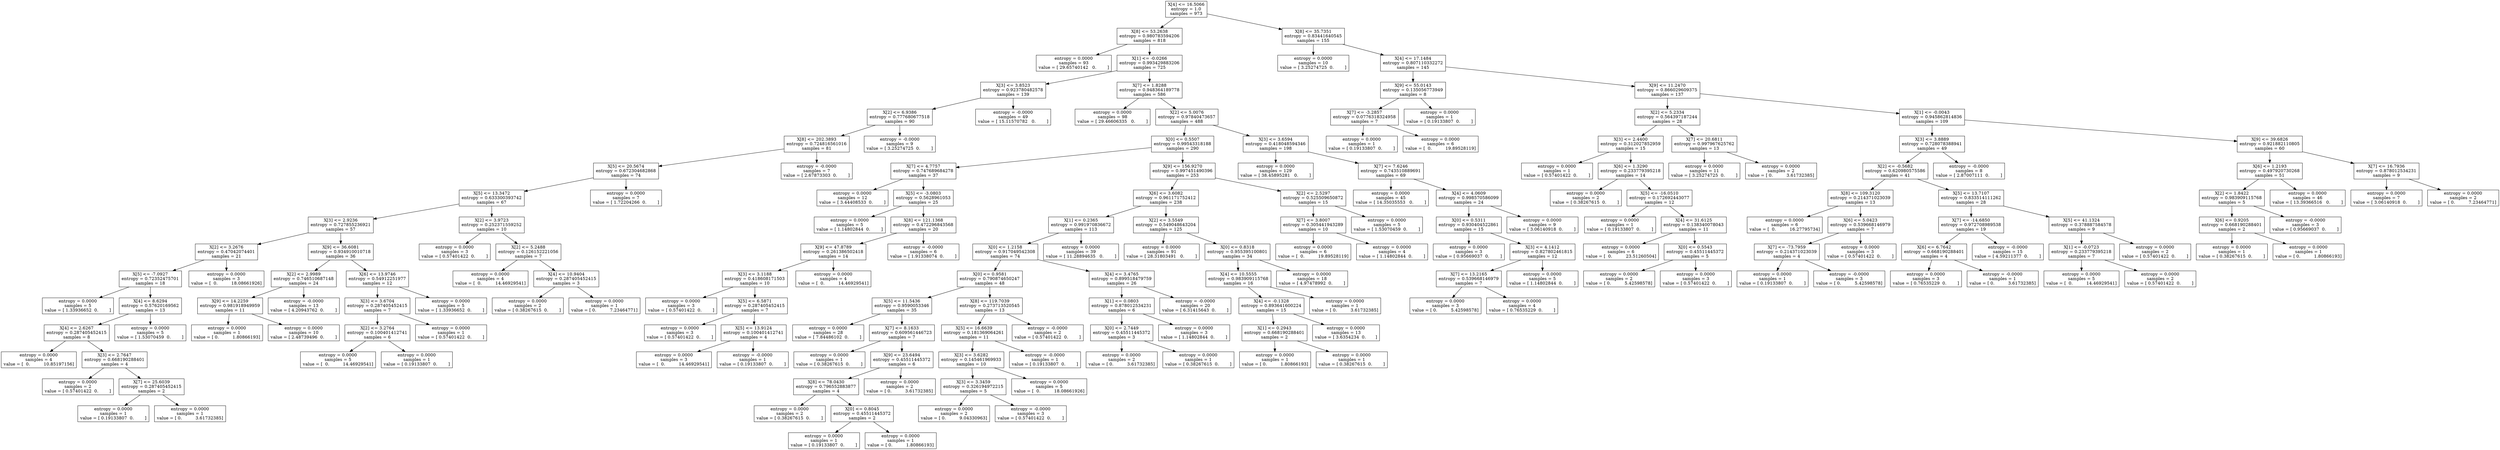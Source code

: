 digraph Tree {
0 [label="X[4] <= 16.5066\nentropy = 1.0\nsamples = 973", shape="box"] ;
1 [label="X[8] <= 53.2638\nentropy = 0.980783594206\nsamples = 818", shape="box"] ;
0 -> 1 ;
2 [label="entropy = 0.0000\nsamples = 93\nvalue = [ 29.65740142   0.        ]", shape="box"] ;
1 -> 2 ;
3 [label="X[1] <= -0.0266\nentropy = 0.993429883206\nsamples = 725", shape="box"] ;
1 -> 3 ;
4 [label="X[3] <= 3.8523\nentropy = 0.923780482578\nsamples = 139", shape="box"] ;
3 -> 4 ;
5 [label="X[2] <= 6.9386\nentropy = 0.777680677518\nsamples = 90", shape="box"] ;
4 -> 5 ;
6 [label="X[8] <= 202.3893\nentropy = 0.724816561016\nsamples = 81", shape="box"] ;
5 -> 6 ;
7 [label="X[5] <= 20.5674\nentropy = 0.672304682868\nsamples = 74", shape="box"] ;
6 -> 7 ;
8 [label="X[5] <= 13.3472\nentropy = 0.633300393742\nsamples = 67", shape="box"] ;
7 -> 8 ;
9 [label="X[3] <= 2.9236\nentropy = 0.727855236921\nsamples = 57", shape="box"] ;
8 -> 9 ;
10 [label="X[2] <= 3.2676\nentropy = 0.47042074401\nsamples = 21", shape="box"] ;
9 -> 10 ;
11 [label="X[5] <= -7.0927\nentropy = 0.72352475701\nsamples = 18", shape="box"] ;
10 -> 11 ;
12 [label="entropy = 0.0000\nsamples = 5\nvalue = [ 1.33936652  0.        ]", shape="box"] ;
11 -> 12 ;
13 [label="X[4] <= 8.6294\nentropy = 0.57620169562\nsamples = 13", shape="box"] ;
11 -> 13 ;
14 [label="X[4] <= 2.6267\nentropy = 0.287405452415\nsamples = 8", shape="box"] ;
13 -> 14 ;
15 [label="entropy = 0.0000\nsamples = 4\nvalue = [  0.          10.85197156]", shape="box"] ;
14 -> 15 ;
16 [label="X[3] <= 2.7647\nentropy = 0.668190288401\nsamples = 4", shape="box"] ;
14 -> 16 ;
17 [label="entropy = 0.0000\nsamples = 2\nvalue = [ 0.57401422  0.        ]", shape="box"] ;
16 -> 17 ;
18 [label="X[7] <= 25.6039\nentropy = 0.287405452415\nsamples = 2", shape="box"] ;
16 -> 18 ;
19 [label="entropy = 0.0000\nsamples = 1\nvalue = [ 0.19133807  0.        ]", shape="box"] ;
18 -> 19 ;
20 [label="entropy = 0.0000\nsamples = 1\nvalue = [ 0.          3.61732385]", shape="box"] ;
18 -> 20 ;
21 [label="entropy = 0.0000\nsamples = 5\nvalue = [ 1.53070459  0.        ]", shape="box"] ;
13 -> 21 ;
22 [label="entropy = 0.0000\nsamples = 3\nvalue = [  0.          18.08661926]", shape="box"] ;
10 -> 22 ;
23 [label="X[9] <= 36.6081\nentropy = 0.934910010718\nsamples = 36", shape="box"] ;
9 -> 23 ;
24 [label="X[2] <= 2.9989\nentropy = 0.746510687148\nsamples = 24", shape="box"] ;
23 -> 24 ;
25 [label="X[9] <= 14.2259\nentropy = 0.981918949959\nsamples = 11", shape="box"] ;
24 -> 25 ;
26 [label="entropy = 0.0000\nsamples = 1\nvalue = [ 0.          1.80866193]", shape="box"] ;
25 -> 26 ;
27 [label="entropy = 0.0000\nsamples = 10\nvalue = [ 2.48739496  0.        ]", shape="box"] ;
25 -> 27 ;
28 [label="entropy = -0.0000\nsamples = 13\nvalue = [ 4.20943762  0.        ]", shape="box"] ;
24 -> 28 ;
29 [label="X[6] <= 13.9746\nentropy = 0.54912251977\nsamples = 12", shape="box"] ;
23 -> 29 ;
30 [label="X[3] <= 3.6704\nentropy = 0.287405452415\nsamples = 7", shape="box"] ;
29 -> 30 ;
31 [label="X[2] <= 3.2764\nentropy = 0.100401412741\nsamples = 6", shape="box"] ;
30 -> 31 ;
32 [label="entropy = 0.0000\nsamples = 5\nvalue = [  0.          14.46929541]", shape="box"] ;
31 -> 32 ;
33 [label="entropy = 0.0000\nsamples = 1\nvalue = [ 0.19133807  0.        ]", shape="box"] ;
31 -> 33 ;
34 [label="entropy = 0.0000\nsamples = 1\nvalue = [ 0.57401422  0.        ]", shape="box"] ;
30 -> 34 ;
35 [label="entropy = 0.0000\nsamples = 5\nvalue = [ 1.33936652  0.        ]", shape="box"] ;
29 -> 35 ;
36 [label="X[2] <= 3.9723\nentropy = 0.252371559252\nsamples = 10", shape="box"] ;
8 -> 36 ;
37 [label="entropy = 0.0000\nsamples = 3\nvalue = [ 0.57401422  0.        ]", shape="box"] ;
36 -> 37 ;
38 [label="X[2] <= 5.2488\nentropy = 0.126152221056\nsamples = 7", shape="box"] ;
36 -> 38 ;
39 [label="entropy = 0.0000\nsamples = 4\nvalue = [  0.          14.46929541]", shape="box"] ;
38 -> 39 ;
40 [label="X[4] <= 10.9404\nentropy = 0.287405452415\nsamples = 3", shape="box"] ;
38 -> 40 ;
41 [label="entropy = 0.0000\nsamples = 2\nvalue = [ 0.38267615  0.        ]", shape="box"] ;
40 -> 41 ;
42 [label="entropy = 0.0000\nsamples = 1\nvalue = [ 0.          7.23464771]", shape="box"] ;
40 -> 42 ;
43 [label="entropy = 0.0000\nsamples = 7\nvalue = [ 1.72204266  0.        ]", shape="box"] ;
7 -> 43 ;
44 [label="entropy = -0.0000\nsamples = 7\nvalue = [ 2.67873303  0.        ]", shape="box"] ;
6 -> 44 ;
45 [label="entropy = -0.0000\nsamples = 9\nvalue = [ 3.25274725  0.        ]", shape="box"] ;
5 -> 45 ;
46 [label="entropy = -0.0000\nsamples = 49\nvalue = [ 15.11570782   0.        ]", shape="box"] ;
4 -> 46 ;
47 [label="X[7] <= 1.8288\nentropy = 0.948364189778\nsamples = 586", shape="box"] ;
3 -> 47 ;
48 [label="entropy = 0.0000\nsamples = 98\nvalue = [ 29.46606335   0.        ]", shape="box"] ;
47 -> 48 ;
49 [label="X[2] <= 5.0076\nentropy = 0.97840473657\nsamples = 488", shape="box"] ;
47 -> 49 ;
50 [label="X[0] <= 0.5507\nentropy = 0.99543318188\nsamples = 290", shape="box"] ;
49 -> 50 ;
51 [label="X[7] <= 4.7757\nentropy = 0.747689684278\nsamples = 37", shape="box"] ;
50 -> 51 ;
52 [label="entropy = 0.0000\nsamples = 12\nvalue = [ 3.44408533  0.        ]", shape="box"] ;
51 -> 52 ;
53 [label="X[5] <= -3.0803\nentropy = 0.5628961053\nsamples = 25", shape="box"] ;
51 -> 53 ;
54 [label="entropy = 0.0000\nsamples = 5\nvalue = [ 1.14802844  0.        ]", shape="box"] ;
53 -> 54 ;
55 [label="X[8] <= 121.1368\nentropy = 0.472296843568\nsamples = 20", shape="box"] ;
53 -> 55 ;
56 [label="X[9] <= 47.8789\nentropy = 0.261386502418\nsamples = 14", shape="box"] ;
55 -> 56 ;
57 [label="X[3] <= 3.1188\nentropy = 0.418608171503\nsamples = 10", shape="box"] ;
56 -> 57 ;
58 [label="entropy = 0.0000\nsamples = 3\nvalue = [ 0.57401422  0.        ]", shape="box"] ;
57 -> 58 ;
59 [label="X[5] <= 6.5871\nentropy = 0.287405452415\nsamples = 7", shape="box"] ;
57 -> 59 ;
60 [label="entropy = 0.0000\nsamples = 3\nvalue = [ 0.57401422  0.        ]", shape="box"] ;
59 -> 60 ;
61 [label="X[5] <= 13.9124\nentropy = 0.100401412741\nsamples = 4", shape="box"] ;
59 -> 61 ;
62 [label="entropy = 0.0000\nsamples = 3\nvalue = [  0.          14.46929541]", shape="box"] ;
61 -> 62 ;
63 [label="entropy = -0.0000\nsamples = 1\nvalue = [ 0.19133807  0.        ]", shape="box"] ;
61 -> 63 ;
64 [label="entropy = 0.0000\nsamples = 4\nvalue = [  0.          14.46929541]", shape="box"] ;
56 -> 64 ;
65 [label="entropy = -0.0000\nsamples = 6\nvalue = [ 1.91338074  0.        ]", shape="box"] ;
55 -> 65 ;
66 [label="X[9] <= 156.9270\nentropy = 0.997451490396\nsamples = 253", shape="box"] ;
50 -> 66 ;
67 [label="X[6] <= 3.6082\nentropy = 0.961171752412\nsamples = 238", shape="box"] ;
66 -> 67 ;
68 [label="X[1] <= 0.2365\nentropy = 0.991970836672\nsamples = 113", shape="box"] ;
67 -> 68 ;
69 [label="X[0] <= 1.2158\nentropy = 0.917049542308\nsamples = 74", shape="box"] ;
68 -> 69 ;
70 [label="X[0] <= 0.9581\nentropy = 0.790874650247\nsamples = 48", shape="box"] ;
69 -> 70 ;
71 [label="X[5] <= 11.5436\nentropy = 0.9590053346\nsamples = 35", shape="box"] ;
70 -> 71 ;
72 [label="entropy = 0.0000\nsamples = 28\nvalue = [ 7.84486102  0.        ]", shape="box"] ;
71 -> 72 ;
73 [label="X[7] <= 8.1633\nentropy = 0.609561446723\nsamples = 7", shape="box"] ;
71 -> 73 ;
74 [label="entropy = 0.0000\nsamples = 1\nvalue = [ 0.38267615  0.        ]", shape="box"] ;
73 -> 74 ;
75 [label="X[9] <= 23.6494\nentropy = 0.45511445372\nsamples = 6", shape="box"] ;
73 -> 75 ;
76 [label="X[8] <= 78.0430\nentropy = 0.796552883877\nsamples = 4", shape="box"] ;
75 -> 76 ;
77 [label="entropy = 0.0000\nsamples = 2\nvalue = [ 0.38267615  0.        ]", shape="box"] ;
76 -> 77 ;
78 [label="X[0] <= 0.8045\nentropy = 0.45511445372\nsamples = 2", shape="box"] ;
76 -> 78 ;
79 [label="entropy = 0.0000\nsamples = 1\nvalue = [ 0.19133807  0.        ]", shape="box"] ;
78 -> 79 ;
80 [label="entropy = 0.0000\nsamples = 1\nvalue = [ 0.          1.80866193]", shape="box"] ;
78 -> 80 ;
81 [label="entropy = 0.0000\nsamples = 2\nvalue = [ 0.          3.61732385]", shape="box"] ;
75 -> 81 ;
82 [label="X[8] <= 119.7039\nentropy = 0.273713520545\nsamples = 13", shape="box"] ;
70 -> 82 ;
83 [label="X[5] <= 16.6639\nentropy = 0.181369064261\nsamples = 11", shape="box"] ;
82 -> 83 ;
84 [label="X[3] <= 3.6282\nentropy = 0.145461969933\nsamples = 10", shape="box"] ;
83 -> 84 ;
85 [label="X[3] <= 3.3459\nentropy = 0.326194972215\nsamples = 5", shape="box"] ;
84 -> 85 ;
86 [label="entropy = 0.0000\nsamples = 2\nvalue = [ 0.          9.04330963]", shape="box"] ;
85 -> 86 ;
87 [label="entropy = -0.0000\nsamples = 3\nvalue = [ 0.57401422  0.        ]", shape="box"] ;
85 -> 87 ;
88 [label="entropy = 0.0000\nsamples = 5\nvalue = [  0.          18.08661926]", shape="box"] ;
84 -> 88 ;
89 [label="entropy = -0.0000\nsamples = 1\nvalue = [ 0.19133807  0.        ]", shape="box"] ;
83 -> 89 ;
90 [label="entropy = -0.0000\nsamples = 2\nvalue = [ 0.57401422  0.        ]", shape="box"] ;
82 -> 90 ;
91 [label="X[4] <= 3.4765\nentropy = 0.899518479759\nsamples = 26", shape="box"] ;
69 -> 91 ;
92 [label="X[1] <= 0.0803\nentropy = 0.878012534231\nsamples = 6", shape="box"] ;
91 -> 92 ;
93 [label="X[0] <= 2.7449\nentropy = 0.45511445372\nsamples = 3", shape="box"] ;
92 -> 93 ;
94 [label="entropy = 0.0000\nsamples = 2\nvalue = [ 0.          3.61732385]", shape="box"] ;
93 -> 94 ;
95 [label="entropy = 0.0000\nsamples = 1\nvalue = [ 0.38267615  0.        ]", shape="box"] ;
93 -> 95 ;
96 [label="entropy = 0.0000\nsamples = 3\nvalue = [ 1.14802844  0.        ]", shape="box"] ;
92 -> 96 ;
97 [label="entropy = -0.0000\nsamples = 20\nvalue = [ 6.31415643  0.        ]", shape="box"] ;
91 -> 97 ;
98 [label="entropy = 0.0000\nsamples = 39\nvalue = [ 11.28894635   0.        ]", shape="box"] ;
68 -> 98 ;
99 [label="X[2] <= 3.5549\nentropy = 0.549048643204\nsamples = 125", shape="box"] ;
67 -> 99 ;
100 [label="entropy = 0.0000\nsamples = 91\nvalue = [ 28.31803491   0.        ]", shape="box"] ;
99 -> 100 ;
101 [label="X[0] <= 0.8318\nentropy = 0.955395100801\nsamples = 34", shape="box"] ;
99 -> 101 ;
102 [label="X[4] <= 10.5555\nentropy = 0.983909115768\nsamples = 16", shape="box"] ;
101 -> 102 ;
103 [label="X[4] <= -0.1328\nentropy = 0.893641600224\nsamples = 15", shape="box"] ;
102 -> 103 ;
104 [label="X[1] <= 0.2943\nentropy = 0.668190288401\nsamples = 2", shape="box"] ;
103 -> 104 ;
105 [label="entropy = 0.0000\nsamples = 1\nvalue = [ 0.          1.80866193]", shape="box"] ;
104 -> 105 ;
106 [label="entropy = 0.0000\nsamples = 1\nvalue = [ 0.38267615  0.        ]", shape="box"] ;
104 -> 106 ;
107 [label="entropy = 0.0000\nsamples = 13\nvalue = [ 3.6354234  0.       ]", shape="box"] ;
103 -> 107 ;
108 [label="entropy = 0.0000\nsamples = 1\nvalue = [ 0.          3.61732385]", shape="box"] ;
102 -> 108 ;
109 [label="entropy = 0.0000\nsamples = 18\nvalue = [ 4.97478992  0.        ]", shape="box"] ;
101 -> 109 ;
110 [label="X[2] <= 2.5297\nentropy = 0.525509650872\nsamples = 15", shape="box"] ;
66 -> 110 ;
111 [label="X[7] <= 3.8007\nentropy = 0.305441943289\nsamples = 10", shape="box"] ;
110 -> 111 ;
112 [label="entropy = 0.0000\nsamples = 6\nvalue = [  0.          19.89528119]", shape="box"] ;
111 -> 112 ;
113 [label="entropy = 0.0000\nsamples = 4\nvalue = [ 1.14802844  0.        ]", shape="box"] ;
111 -> 113 ;
114 [label="entropy = 0.0000\nsamples = 5\nvalue = [ 1.53070459  0.        ]", shape="box"] ;
110 -> 114 ;
115 [label="X[3] <= 3.6594\nentropy = 0.418048594346\nsamples = 198", shape="box"] ;
49 -> 115 ;
116 [label="entropy = 0.0000\nsamples = 129\nvalue = [ 38.45895281   0.        ]", shape="box"] ;
115 -> 116 ;
117 [label="X[7] <= 7.6246\nentropy = 0.743510889691\nsamples = 69", shape="box"] ;
115 -> 117 ;
118 [label="entropy = 0.0000\nsamples = 45\nvalue = [ 14.35035553   0.        ]", shape="box"] ;
117 -> 118 ;
119 [label="X[4] <= 4.0609\nentropy = 0.998570586099\nsamples = 24", shape="box"] ;
117 -> 119 ;
120 [label="X[0] <= 0.5311\nentropy = 0.930404522861\nsamples = 15", shape="box"] ;
119 -> 120 ;
121 [label="entropy = 0.0000\nsamples = 3\nvalue = [ 0.95669037  0.        ]", shape="box"] ;
120 -> 121 ;
122 [label="X[3] <= 4.1412\nentropy = 0.827802461815\nsamples = 12", shape="box"] ;
120 -> 122 ;
123 [label="X[7] <= 13.2165\nentropy = 0.539668146979\nsamples = 7", shape="box"] ;
122 -> 123 ;
124 [label="entropy = 0.0000\nsamples = 3\nvalue = [ 0.          5.42598578]", shape="box"] ;
123 -> 124 ;
125 [label="entropy = 0.0000\nsamples = 4\nvalue = [ 0.76535229  0.        ]", shape="box"] ;
123 -> 125 ;
126 [label="entropy = 0.0000\nsamples = 5\nvalue = [ 1.14802844  0.        ]", shape="box"] ;
122 -> 126 ;
127 [label="entropy = 0.0000\nsamples = 9\nvalue = [ 3.06140918  0.        ]", shape="box"] ;
119 -> 127 ;
128 [label="X[8] <= 35.7351\nentropy = 0.83441640545\nsamples = 155", shape="box"] ;
0 -> 128 ;
129 [label="entropy = 0.0000\nsamples = 10\nvalue = [ 3.25274725  0.        ]", shape="box"] ;
128 -> 129 ;
130 [label="X[4] <= 17.1484\nentropy = 0.807110332272\nsamples = 145", shape="box"] ;
128 -> 130 ;
131 [label="X[9] <= 55.0143\nentropy = 0.135056773949\nsamples = 8", shape="box"] ;
130 -> 131 ;
132 [label="X[7] <= -3.2857\nentropy = 0.0776318324958\nsamples = 7", shape="box"] ;
131 -> 132 ;
133 [label="entropy = 0.0000\nsamples = 1\nvalue = [ 0.19133807  0.        ]", shape="box"] ;
132 -> 133 ;
134 [label="entropy = 0.0000\nsamples = 6\nvalue = [  0.          19.89528119]", shape="box"] ;
132 -> 134 ;
135 [label="entropy = 0.0000\nsamples = 1\nvalue = [ 0.19133807  0.        ]", shape="box"] ;
131 -> 135 ;
136 [label="X[9] <= 11.2470\nentropy = 0.866029609375\nsamples = 137", shape="box"] ;
130 -> 136 ;
137 [label="X[2] <= 5.2334\nentropy = 0.564397187244\nsamples = 28", shape="box"] ;
136 -> 137 ;
138 [label="X[3] <= 2.4400\nentropy = 0.312027852959\nsamples = 15", shape="box"] ;
137 -> 138 ;
139 [label="entropy = 0.0000\nsamples = 1\nvalue = [ 0.57401422  0.        ]", shape="box"] ;
138 -> 139 ;
140 [label="X[6] <= 1.3290\nentropy = 0.233779395218\nsamples = 14", shape="box"] ;
138 -> 140 ;
141 [label="entropy = 0.0000\nsamples = 2\nvalue = [ 0.38267615  0.        ]", shape="box"] ;
140 -> 141 ;
142 [label="X[5] <= -16.0510\nentropy = 0.172692443077\nsamples = 12", shape="box"] ;
140 -> 142 ;
143 [label="entropy = 0.0000\nsamples = 1\nvalue = [ 0.19133807  0.        ]", shape="box"] ;
142 -> 143 ;
144 [label="X[4] <= 31.6125\nentropy = 0.138340078043\nsamples = 11", shape="box"] ;
142 -> 144 ;
145 [label="entropy = 0.0000\nsamples = 6\nvalue = [  0.          23.51260504]", shape="box"] ;
144 -> 145 ;
146 [label="X[0] <= 0.5543\nentropy = 0.45511445372\nsamples = 5", shape="box"] ;
144 -> 146 ;
147 [label="entropy = 0.0000\nsamples = 2\nvalue = [ 0.          5.42598578]", shape="box"] ;
146 -> 147 ;
148 [label="entropy = 0.0000\nsamples = 3\nvalue = [ 0.57401422  0.        ]", shape="box"] ;
146 -> 148 ;
149 [label="X[7] <= 20.6811\nentropy = 0.997967625762\nsamples = 13", shape="box"] ;
137 -> 149 ;
150 [label="entropy = 0.0000\nsamples = 11\nvalue = [ 3.25274725  0.        ]", shape="box"] ;
149 -> 150 ;
151 [label="entropy = 0.0000\nsamples = 2\nvalue = [ 0.          3.61732385]", shape="box"] ;
149 -> 151 ;
152 [label="X[1] <= -0.0043\nentropy = 0.945862814836\nsamples = 109", shape="box"] ;
136 -> 152 ;
153 [label="X[3] <= 3.8889\nentropy = 0.728078388941\nsamples = 49", shape="box"] ;
152 -> 153 ;
154 [label="X[2] <= -0.5682\nentropy = 0.620980575586\nsamples = 41", shape="box"] ;
153 -> 154 ;
155 [label="X[8] <= 109.3120\nentropy = 0.214371023039\nsamples = 13", shape="box"] ;
154 -> 155 ;
156 [label="entropy = 0.0000\nsamples = 6\nvalue = [  0.          16.27795734]", shape="box"] ;
155 -> 156 ;
157 [label="X[6] <= 5.0423\nentropy = 0.539668146979\nsamples = 7", shape="box"] ;
155 -> 157 ;
158 [label="X[7] <= -73.7959\nentropy = 0.214371023039\nsamples = 4", shape="box"] ;
157 -> 158 ;
159 [label="entropy = 0.0000\nsamples = 1\nvalue = [ 0.19133807  0.        ]", shape="box"] ;
158 -> 159 ;
160 [label="entropy = -0.0000\nsamples = 3\nvalue = [ 0.          5.42598578]", shape="box"] ;
158 -> 160 ;
161 [label="entropy = 0.0000\nsamples = 3\nvalue = [ 0.57401422  0.        ]", shape="box"] ;
157 -> 161 ;
162 [label="X[5] <= 13.7107\nentropy = 0.833514111262\nsamples = 28", shape="box"] ;
154 -> 162 ;
163 [label="X[7] <= -14.6850\nentropy = 0.972708989538\nsamples = 19", shape="box"] ;
162 -> 163 ;
164 [label="X[6] <= 6.7642\nentropy = 0.668190288401\nsamples = 4", shape="box"] ;
163 -> 164 ;
165 [label="entropy = 0.0000\nsamples = 3\nvalue = [ 0.76535229  0.        ]", shape="box"] ;
164 -> 165 ;
166 [label="entropy = -0.0000\nsamples = 1\nvalue = [ 0.          3.61732385]", shape="box"] ;
164 -> 166 ;
167 [label="entropy = -0.0000\nsamples = 15\nvalue = [ 4.59211377  0.        ]", shape="box"] ;
163 -> 167 ;
168 [label="X[5] <= 41.1324\nentropy = 0.378887584578\nsamples = 9", shape="box"] ;
162 -> 168 ;
169 [label="X[1] <= -0.0723\nentropy = 0.233779395218\nsamples = 7", shape="box"] ;
168 -> 169 ;
170 [label="entropy = 0.0000\nsamples = 5\nvalue = [  0.          14.46929541]", shape="box"] ;
169 -> 170 ;
171 [label="entropy = 0.0000\nsamples = 2\nvalue = [ 0.57401422  0.        ]", shape="box"] ;
169 -> 171 ;
172 [label="entropy = 0.0000\nsamples = 2\nvalue = [ 0.57401422  0.        ]", shape="box"] ;
168 -> 172 ;
173 [label="entropy = -0.0000\nsamples = 8\nvalue = [ 2.87007111  0.        ]", shape="box"] ;
153 -> 173 ;
174 [label="X[9] <= 39.6826\nentropy = 0.921882110805\nsamples = 60", shape="box"] ;
152 -> 174 ;
175 [label="X[6] <= 1.2193\nentropy = 0.497920730268\nsamples = 51", shape="box"] ;
174 -> 175 ;
176 [label="X[2] <= 1.8422\nentropy = 0.983909115768\nsamples = 5", shape="box"] ;
175 -> 176 ;
177 [label="X[6] <= 0.9205\nentropy = 0.668190288401\nsamples = 2", shape="box"] ;
176 -> 177 ;
178 [label="entropy = 0.0000\nsamples = 1\nvalue = [ 0.38267615  0.        ]", shape="box"] ;
177 -> 178 ;
179 [label="entropy = 0.0000\nsamples = 1\nvalue = [ 0.          1.80866193]", shape="box"] ;
177 -> 179 ;
180 [label="entropy = -0.0000\nsamples = 3\nvalue = [ 0.95669037  0.        ]", shape="box"] ;
176 -> 180 ;
181 [label="entropy = 0.0000\nsamples = 46\nvalue = [ 13.39366516   0.        ]", shape="box"] ;
175 -> 181 ;
182 [label="X[7] <= 16.7936\nentropy = 0.878012534231\nsamples = 9", shape="box"] ;
174 -> 182 ;
183 [label="entropy = 0.0000\nsamples = 7\nvalue = [ 3.06140918  0.        ]", shape="box"] ;
182 -> 183 ;
184 [label="entropy = 0.0000\nsamples = 2\nvalue = [ 0.          7.23464771]", shape="box"] ;
182 -> 184 ;
}